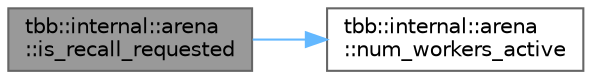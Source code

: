 digraph "tbb::internal::arena::is_recall_requested"
{
 // LATEX_PDF_SIZE
  bgcolor="transparent";
  edge [fontname=Helvetica,fontsize=10,labelfontname=Helvetica,labelfontsize=10];
  node [fontname=Helvetica,fontsize=10,shape=box,height=0.2,width=0.4];
  rankdir="LR";
  Node1 [id="Node000001",label="tbb::internal::arena\l::is_recall_requested",height=0.2,width=0.4,color="gray40", fillcolor="grey60", style="filled", fontcolor="black",tooltip="Check if the recall is requested by the market."];
  Node1 -> Node2 [id="edge1_Node000001_Node000002",color="steelblue1",style="solid",tooltip=" "];
  Node2 [id="Node000002",label="tbb::internal::arena\l::num_workers_active",height=0.2,width=0.4,color="grey40", fillcolor="white", style="filled",URL="$classtbb_1_1internal_1_1arena.html#a1aa6d247ff51a1ee9ada4197fdf3abdb",tooltip="The number of workers active in the arena."];
}
